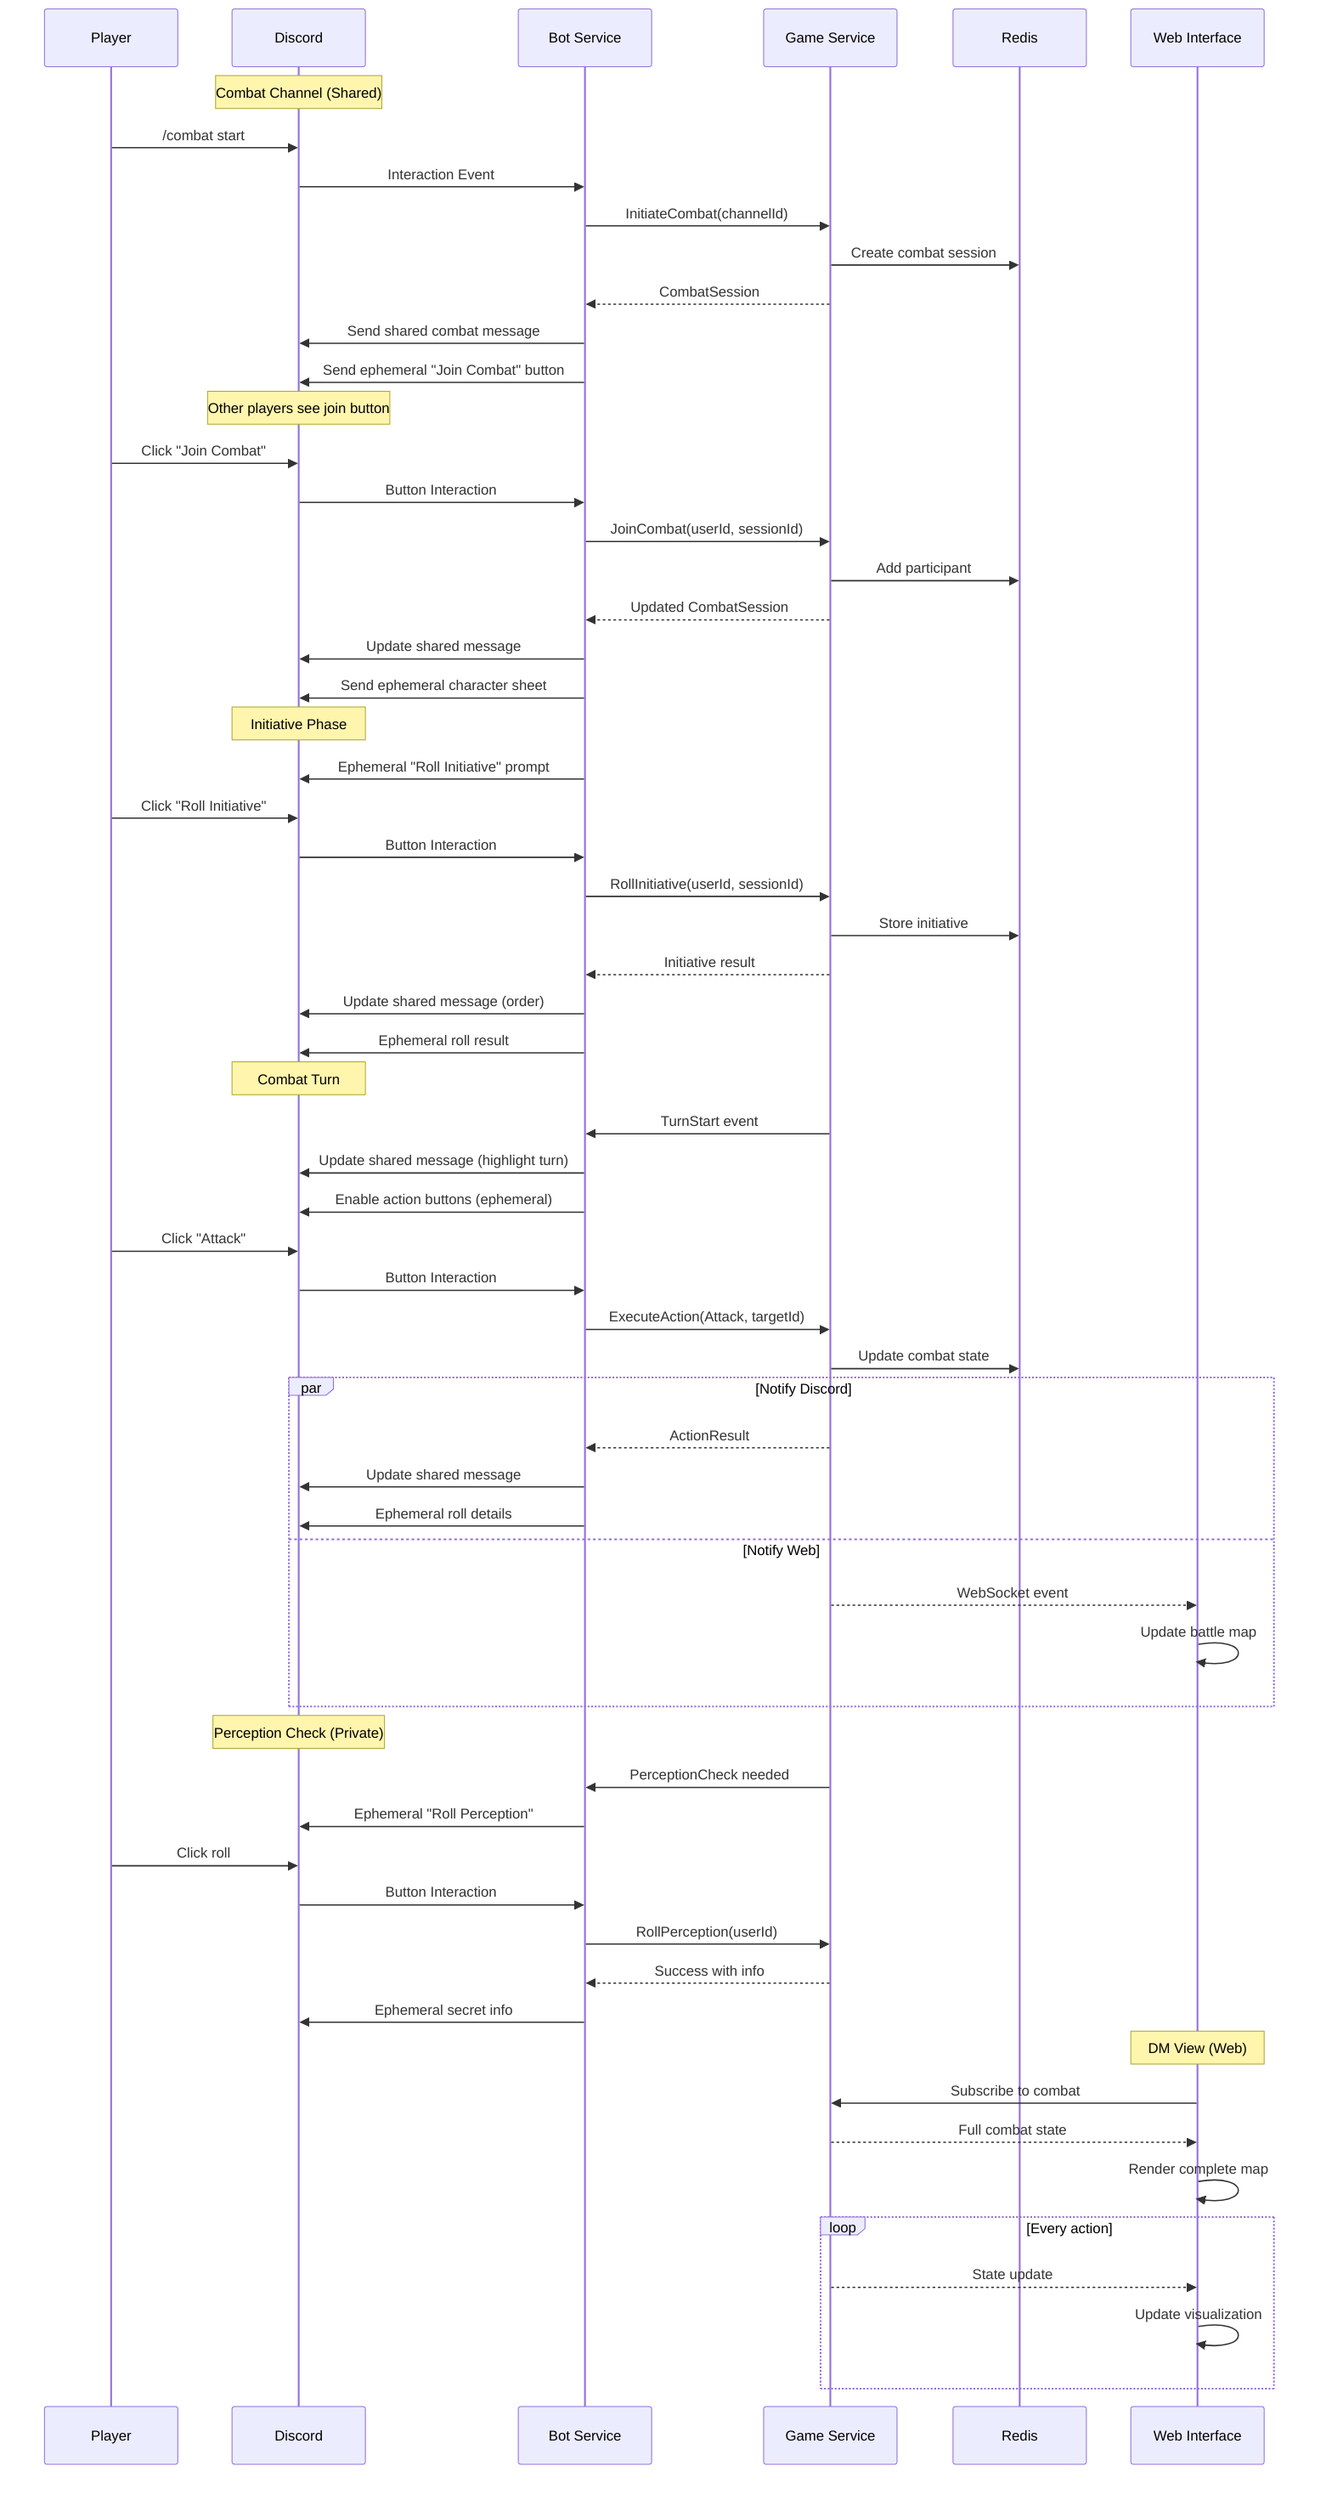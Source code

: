 sequenceDiagram
    participant P as Player
    participant D as Discord
    participant B as Bot Service
    participant G as Game Service
    participant R as Redis
    participant W as Web Interface

    Note over D: Combat Channel (Shared)
    
    P->>D: /combat start
    D->>B: Interaction Event
    B->>G: InitiateCombat(channelId)
    G->>R: Create combat session
    G-->>B: CombatSession
    B->>D: Send shared combat message
    B->>D: Send ephemeral "Join Combat" button
    
    Note over D: Other players see join button
    
    P->>D: Click "Join Combat"
    D->>B: Button Interaction
    B->>G: JoinCombat(userId, sessionId)
    G->>R: Add participant
    G-->>B: Updated CombatSession
    B->>D: Update shared message
    B->>D: Send ephemeral character sheet
    
    Note over D: Initiative Phase
    
    B->>D: Ephemeral "Roll Initiative" prompt
    P->>D: Click "Roll Initiative"
    D->>B: Button Interaction
    B->>G: RollInitiative(userId, sessionId)
    G->>R: Store initiative
    G-->>B: Initiative result
    B->>D: Update shared message (order)
    B->>D: Ephemeral roll result
    
    Note over D: Combat Turn
    
    G->>B: TurnStart event
    B->>D: Update shared message (highlight turn)
    B->>D: Enable action buttons (ephemeral)
    
    P->>D: Click "Attack"
    D->>B: Button Interaction
    B->>G: ExecuteAction(Attack, targetId)
    G->>R: Update combat state
    
    par Notify Discord
        G-->>B: ActionResult
        B->>D: Update shared message
        B->>D: Ephemeral roll details
    and Notify Web
        G-->>W: WebSocket event
        W->>W: Update battle map
    end
    
    Note over D: Perception Check (Private)
    
    G->>B: PerceptionCheck needed
    B->>D: Ephemeral "Roll Perception"
    P->>D: Click roll
    D->>B: Button Interaction
    B->>G: RollPerception(userId)
    G-->>B: Success with info
    B->>D: Ephemeral secret info
    
    Note over W: DM View (Web)
    
    W->>G: Subscribe to combat
    G-->>W: Full combat state
    W->>W: Render complete map
    
    loop Every action
        G-->>W: State update
        W->>W: Update visualization
    end